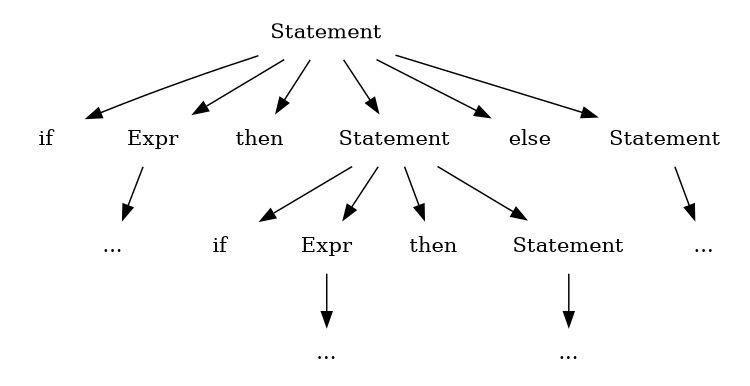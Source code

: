 digraph parsetree {
    size="5,5"
    node [shape = plaintext];
    s1 [label = "Statement"];
    s2 [label = "Statement"];
    s3 [label = "Statement"];
    s4 [label = "Statement"];
    e1 [label = "Expr"];
    e2 [label = "Expr"];
    if1 [label = "if"];
    if2 [label = "if"];
    then1 [label = "then"];
    then2 [label = "then"];
    dot1 [label = "..."]
    dot2 [label = "..."]
    dot3 [label = "..."]
    dot4 [label = "..."]
    s1 -> if1
    s1 -> e1
    s1 -> then1
    s1 -> s2
    e1 -> dot1
    s2 -> if2
    s2 -> e2
    s2 -> then2
    s2 -> s3
    s1 -> else
    s1 -> s4
    e2 -> dot2
    s3 -> dot3
    s4 -> dot4
    { rank=same; if1 -> e1 -> then1 -> s2 -> else -> s4 [style=invis]}
    { rank=same; if2 -> e2 -> then2 -> s3  [style=invis]}
}
